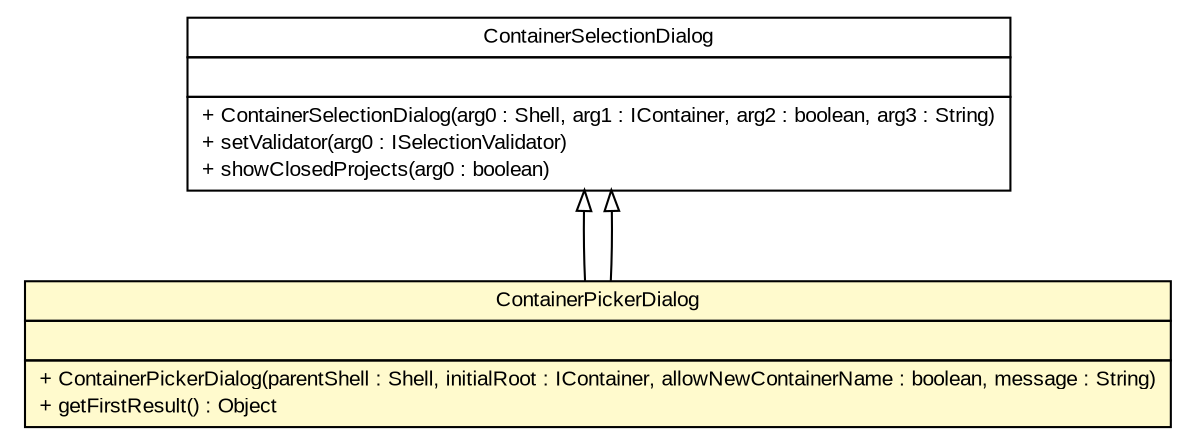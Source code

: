 #!/usr/local/bin/dot
#
# Class diagram 
# Generated by UMLGraph version R5_6-24-gf6e263 (http://www.umlgraph.org/)
#

digraph G {
	edge [fontname="arial",fontsize=10,labelfontname="arial",labelfontsize=10];
	node [fontname="arial",fontsize=10,shape=plaintext];
	nodesep=0.25;
	ranksep=0.5;
	// gov.sandia.cf.parts.dialogs.ContainerPickerDialog
	c69380 [label=<<table title="gov.sandia.cf.parts.dialogs.ContainerPickerDialog" border="0" cellborder="1" cellspacing="0" cellpadding="2" port="p" bgcolor="lemonChiffon" href="./ContainerPickerDialog.html">
		<tr><td><table border="0" cellspacing="0" cellpadding="1">
<tr><td align="center" balign="center"> ContainerPickerDialog </td></tr>
		</table></td></tr>
		<tr><td><table border="0" cellspacing="0" cellpadding="1">
<tr><td align="left" balign="left">  </td></tr>
		</table></td></tr>
		<tr><td><table border="0" cellspacing="0" cellpadding="1">
<tr><td align="left" balign="left"> + ContainerPickerDialog(parentShell : Shell, initialRoot : IContainer, allowNewContainerName : boolean, message : String) </td></tr>
<tr><td align="left" balign="left"> + getFirstResult() : Object </td></tr>
		</table></td></tr>
		</table>>, URL="./ContainerPickerDialog.html", fontname="arial", fontcolor="black", fontsize=10.0];
	//gov.sandia.cf.parts.dialogs.ContainerPickerDialog extends org.eclipse.ui.dialogs.ContainerSelectionDialog
	c69630:p -> c69380:p [dir=back,arrowtail=empty];
	//gov.sandia.cf.parts.dialogs.ContainerPickerDialog extends org.eclipse.ui.dialogs.ContainerSelectionDialog
	c69630:p -> c69380:p [dir=back,arrowtail=empty];
	// org.eclipse.ui.dialogs.ContainerSelectionDialog
	c69630 [label=<<table title="org.eclipse.ui.dialogs.ContainerSelectionDialog" border="0" cellborder="1" cellspacing="0" cellpadding="2" port="p" href="http://java.sun.com/j2se/1.4.2/docs/api/org/eclipse/ui/dialogs/ContainerSelectionDialog.html">
		<tr><td><table border="0" cellspacing="0" cellpadding="1">
<tr><td align="center" balign="center"> ContainerSelectionDialog </td></tr>
		</table></td></tr>
		<tr><td><table border="0" cellspacing="0" cellpadding="1">
<tr><td align="left" balign="left">  </td></tr>
		</table></td></tr>
		<tr><td><table border="0" cellspacing="0" cellpadding="1">
<tr><td align="left" balign="left"> + ContainerSelectionDialog(arg0 : Shell, arg1 : IContainer, arg2 : boolean, arg3 : String) </td></tr>
<tr><td align="left" balign="left"> + setValidator(arg0 : ISelectionValidator) </td></tr>
<tr><td align="left" balign="left"> + showClosedProjects(arg0 : boolean) </td></tr>
		</table></td></tr>
		</table>>, URL="http://java.sun.com/j2se/1.4.2/docs/api/org/eclipse/ui/dialogs/ContainerSelectionDialog.html", fontname="arial", fontcolor="black", fontsize=10.0];
}

